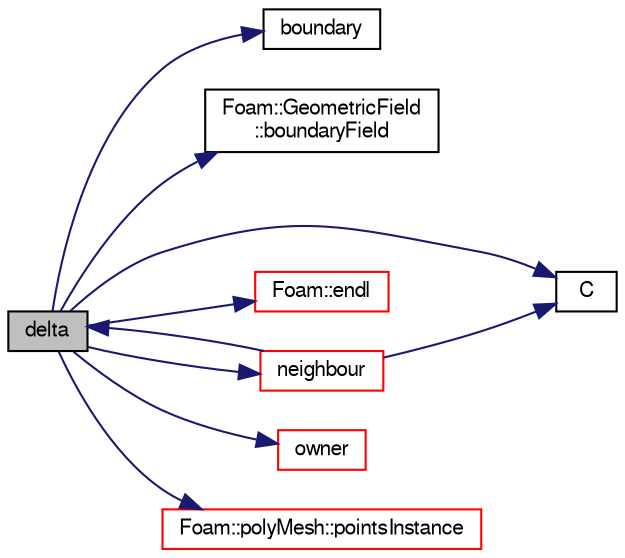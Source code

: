 digraph "delta"
{
  bgcolor="transparent";
  edge [fontname="FreeSans",fontsize="10",labelfontname="FreeSans",labelfontsize="10"];
  node [fontname="FreeSans",fontsize="10",shape=record];
  rankdir="LR";
  Node32698 [label="delta",height=0.2,width=0.4,color="black", fillcolor="grey75", style="filled", fontcolor="black"];
  Node32698 -> Node32699 [color="midnightblue",fontsize="10",style="solid",fontname="FreeSans"];
  Node32699 [label="boundary",height=0.2,width=0.4,color="black",URL="$a22766.html#a1fc8b179063cf5d6805da64ff1975126",tooltip="Return reference to boundary mesh. "];
  Node32698 -> Node32700 [color="midnightblue",fontsize="10",style="solid",fontname="FreeSans"];
  Node32700 [label="Foam::GeometricField\l::boundaryField",height=0.2,width=0.4,color="black",URL="$a22434.html#a3c6c1a789b48ea0c5e8bff64f9c14f2d",tooltip="Return reference to GeometricBoundaryField. "];
  Node32698 -> Node32701 [color="midnightblue",fontsize="10",style="solid",fontname="FreeSans"];
  Node32701 [label="C",height=0.2,width=0.4,color="black",URL="$a22766.html#a724799c6e3ba1bd41ad47529f330d066",tooltip="Return cell centres as volVectorField. "];
  Node32698 -> Node32702 [color="midnightblue",fontsize="10",style="solid",fontname="FreeSans"];
  Node32702 [label="Foam::endl",height=0.2,width=0.4,color="red",URL="$a21124.html#a2db8fe02a0d3909e9351bb4275b23ce4",tooltip="Add newline and flush stream. "];
  Node32698 -> Node32704 [color="midnightblue",fontsize="10",style="solid",fontname="FreeSans"];
  Node32704 [label="neighbour",height=0.2,width=0.4,color="red",URL="$a22766.html#aab1a7f2af09b33005a527e107c7b3fad",tooltip="Internal face neighbour. "];
  Node32704 -> Node32701 [color="midnightblue",fontsize="10",style="solid",fontname="FreeSans"];
  Node32704 -> Node32698 [color="midnightblue",fontsize="10",style="solid",fontname="FreeSans"];
  Node32698 -> Node32782 [color="midnightblue",fontsize="10",style="solid",fontname="FreeSans"];
  Node32782 [label="owner",height=0.2,width=0.4,color="red",URL="$a22766.html#a16e7eb254c4fd2d1d7ac4d5d71f6c9f9",tooltip="Internal face owner. "];
  Node32698 -> Node32779 [color="midnightblue",fontsize="10",style="solid",fontname="FreeSans"];
  Node32779 [label="Foam::polyMesh::pointsInstance",height=0.2,width=0.4,color="red",URL="$a27410.html#a7df95c7a47b76ed22343bc466e73aac5",tooltip="Return the current instance directory for points. "];
}
